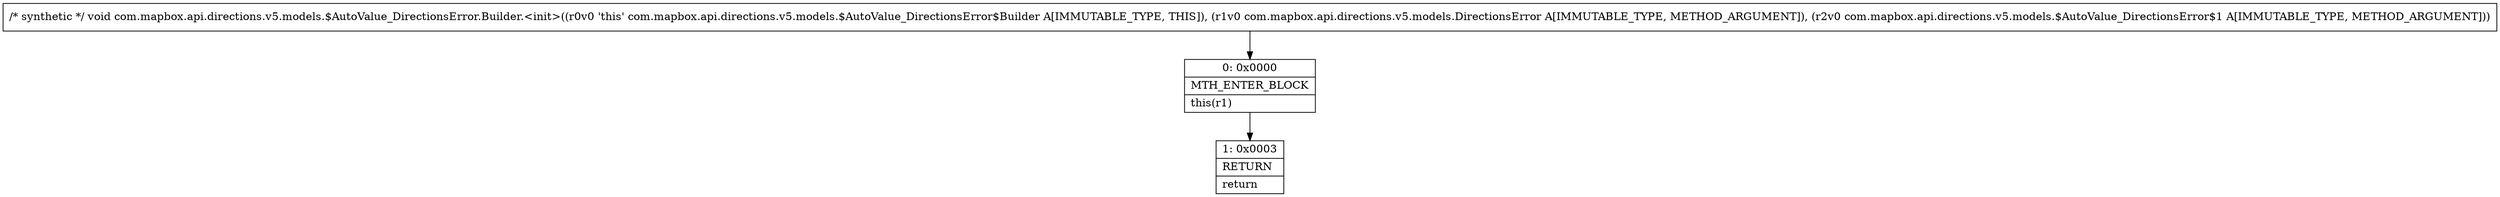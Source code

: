 digraph "CFG forcom.mapbox.api.directions.v5.models.$AutoValue_DirectionsError.Builder.\<init\>(Lcom\/mapbox\/api\/directions\/v5\/models\/DirectionsError;Lcom\/mapbox\/api\/directions\/v5\/models\/$AutoValue_DirectionsError$1;)V" {
Node_0 [shape=record,label="{0\:\ 0x0000|MTH_ENTER_BLOCK\l|this(r1)\l}"];
Node_1 [shape=record,label="{1\:\ 0x0003|RETURN\l|return\l}"];
MethodNode[shape=record,label="{\/* synthetic *\/ void com.mapbox.api.directions.v5.models.$AutoValue_DirectionsError.Builder.\<init\>((r0v0 'this' com.mapbox.api.directions.v5.models.$AutoValue_DirectionsError$Builder A[IMMUTABLE_TYPE, THIS]), (r1v0 com.mapbox.api.directions.v5.models.DirectionsError A[IMMUTABLE_TYPE, METHOD_ARGUMENT]), (r2v0 com.mapbox.api.directions.v5.models.$AutoValue_DirectionsError$1 A[IMMUTABLE_TYPE, METHOD_ARGUMENT])) }"];
MethodNode -> Node_0;
Node_0 -> Node_1;
}

